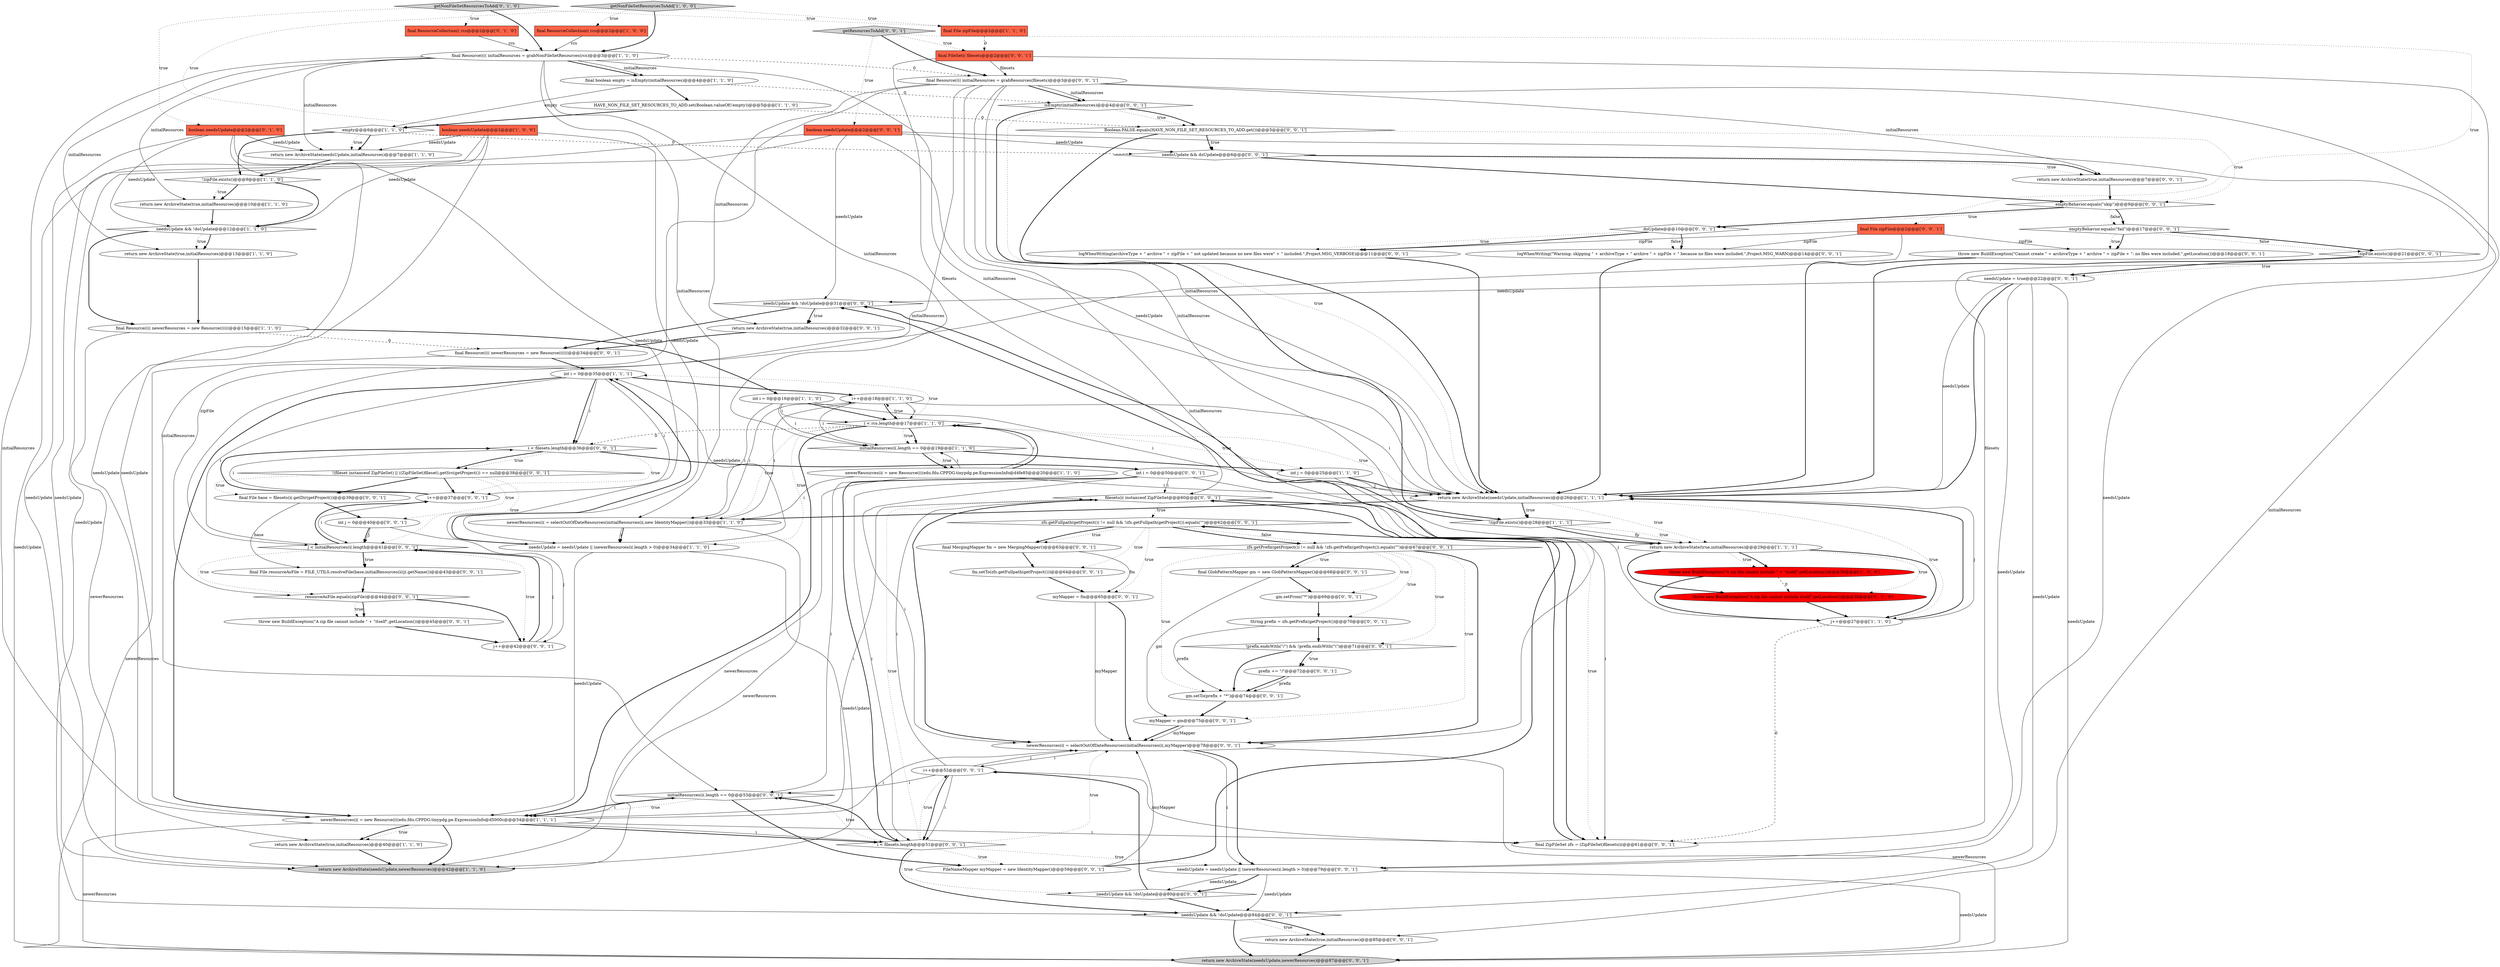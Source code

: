 digraph {
89 [style = filled, label = "!zipFile.exists()@@@21@@@['0', '0', '1']", fillcolor = white, shape = diamond image = "AAA0AAABBB3BBB"];
78 [style = filled, label = "needsUpdate = true@@@22@@@['0', '0', '1']", fillcolor = white, shape = ellipse image = "AAA0AAABBB3BBB"];
61 [style = filled, label = "prefix += \"/\"@@@72@@@['0', '0', '1']", fillcolor = white, shape = ellipse image = "AAA0AAABBB3BBB"];
79 [style = filled, label = "final Resource(((( initialResources = grabResources(filesets)@@@3@@@['0', '0', '1']", fillcolor = white, shape = ellipse image = "AAA0AAABBB3BBB"];
53 [style = filled, label = "filesets(i( instanceof ZipFileSet@@@60@@@['0', '0', '1']", fillcolor = white, shape = diamond image = "AAA0AAABBB3BBB"];
7 [style = filled, label = "empty@@@6@@@['1', '1', '0']", fillcolor = white, shape = diamond image = "AAA0AAABBB1BBB"];
62 [style = filled, label = "needsUpdate && !doUpdate@@@80@@@['0', '0', '1']", fillcolor = white, shape = diamond image = "AAA0AAABBB3BBB"];
57 [style = filled, label = "needsUpdate && !doUpdate@@@31@@@['0', '0', '1']", fillcolor = white, shape = diamond image = "AAA0AAABBB3BBB"];
47 [style = filled, label = "needsUpdate && !doUpdate@@@84@@@['0', '0', '1']", fillcolor = white, shape = diamond image = "AAA0AAABBB3BBB"];
31 [style = filled, label = "final ResourceCollection(( rcs@@@2@@@['0', '1', '0']", fillcolor = tomato, shape = box image = "AAA0AAABBB2BBB"];
14 [style = filled, label = "int i = 0@@@35@@@['1', '1', '1']", fillcolor = white, shape = ellipse image = "AAA0AAABBB1BBB"];
3 [style = filled, label = "HAVE_NON_FILE_SET_RESOURCES_TO_ADD.set(Boolean.valueOf(!empty))@@@5@@@['1', '1', '0']", fillcolor = white, shape = ellipse image = "AAA0AAABBB1BBB"];
73 [style = filled, label = "zfs.getFullpath(getProject()) != null && !zfs.getFullpath(getProject()).equals(\"\")@@@62@@@['0', '0', '1']", fillcolor = white, shape = diamond image = "AAA0AAABBB3BBB"];
50 [style = filled, label = "i < filesets.length@@@36@@@['0', '0', '1']", fillcolor = white, shape = diamond image = "AAA0AAABBB3BBB"];
18 [style = filled, label = "final ResourceCollection(( rcs@@@2@@@['1', '0', '0']", fillcolor = tomato, shape = box image = "AAA0AAABBB1BBB"];
65 [style = filled, label = "final File zipFile@@@2@@@['0', '0', '1']", fillcolor = tomato, shape = box image = "AAA0AAABBB3BBB"];
15 [style = filled, label = "return new ArchiveState(true,initialResources)@@@29@@@['1', '1', '1']", fillcolor = white, shape = ellipse image = "AAA0AAABBB1BBB"];
84 [style = filled, label = "myMapper = fm@@@65@@@['0', '0', '1']", fillcolor = white, shape = ellipse image = "AAA0AAABBB3BBB"];
82 [style = filled, label = "int j = 0@@@40@@@['0', '0', '1']", fillcolor = white, shape = ellipse image = "AAA0AAABBB3BBB"];
45 [style = filled, label = "emptyBehavior.equals(\"fail\")@@@17@@@['0', '0', '1']", fillcolor = white, shape = diamond image = "AAA0AAABBB3BBB"];
6 [style = filled, label = "j++@@@27@@@['1', '1', '0']", fillcolor = white, shape = ellipse image = "AAA0AAABBB1BBB"];
35 [style = filled, label = "i++@@@37@@@['0', '0', '1']", fillcolor = white, shape = ellipse image = "AAA0AAABBB3BBB"];
41 [style = filled, label = "logWhenWriting(archiveType + \" archive \" + zipFile + \" not updated because no new files were\" + \" included.\",Project.MSG_VERBOSE)@@@11@@@['0', '0', '1']", fillcolor = white, shape = ellipse image = "AAA0AAABBB3BBB"];
66 [style = filled, label = "isEmpty(initialResources)@@@4@@@['0', '0', '1']", fillcolor = white, shape = diamond image = "AAA0AAABBB3BBB"];
85 [style = filled, label = "throw new BuildException(\"A zip file cannot include \" + \"itself\",getLocation())@@@45@@@['0', '0', '1']", fillcolor = white, shape = ellipse image = "AAA0AAABBB3BBB"];
23 [style = filled, label = "i++@@@18@@@['1', '1', '0']", fillcolor = white, shape = ellipse image = "AAA0AAABBB1BBB"];
1 [style = filled, label = "i < rcs.length@@@17@@@['1', '1', '0']", fillcolor = white, shape = diamond image = "AAA0AAABBB1BBB"];
43 [style = filled, label = "gm.setTo(prefix + \"*\")@@@74@@@['0', '0', '1']", fillcolor = white, shape = ellipse image = "AAA0AAABBB3BBB"];
32 [style = filled, label = "getNonFileSetResourcesToAdd['0', '1', '0']", fillcolor = lightgray, shape = diamond image = "AAA0AAABBB2BBB"];
87 [style = filled, label = "newerResources(i( = selectOutOfDateResources(initialResources(i(,myMapper)@@@78@@@['0', '0', '1']", fillcolor = white, shape = ellipse image = "AAA0AAABBB3BBB"];
0 [style = filled, label = "return new ArchiveState(true,initialResources)@@@13@@@['1', '1', '0']", fillcolor = white, shape = ellipse image = "AAA0AAABBB1BBB"];
27 [style = filled, label = "int i = 0@@@16@@@['1', '1', '0']", fillcolor = white, shape = ellipse image = "AAA0AAABBB1BBB"];
13 [style = filled, label = "needsUpdate = needsUpdate || (newerResources(i(.length > 0)@@@34@@@['1', '1', '0']", fillcolor = white, shape = ellipse image = "AAA0AAABBB1BBB"];
48 [style = filled, label = "i++@@@52@@@['0', '0', '1']", fillcolor = white, shape = ellipse image = "AAA0AAABBB3BBB"];
49 [style = filled, label = "final GlobPatternMapper gm = new GlobPatternMapper()@@@68@@@['0', '0', '1']", fillcolor = white, shape = ellipse image = "AAA0AAABBB3BBB"];
56 [style = filled, label = "j < initialResources(i(.length@@@41@@@['0', '0', '1']", fillcolor = white, shape = diamond image = "AAA0AAABBB3BBB"];
63 [style = filled, label = "gm.setFrom(\"*\")@@@69@@@['0', '0', '1']", fillcolor = white, shape = ellipse image = "AAA0AAABBB3BBB"];
5 [style = filled, label = "newerResources(i( = new Resource((((edu.fdu.CPPDG.tinypdg.pe.ExpressionInfo@d5000c@@@54@@@['1', '1', '1']", fillcolor = white, shape = ellipse image = "AAA0AAABBB1BBB"];
81 [style = filled, label = "needsUpdate && doUpdate@@@6@@@['0', '0', '1']", fillcolor = white, shape = diamond image = "AAA0AAABBB3BBB"];
83 [style = filled, label = "i < filesets.length@@@51@@@['0', '0', '1']", fillcolor = white, shape = diamond image = "AAA0AAABBB3BBB"];
30 [style = filled, label = "return new ArchiveState(needsUpdate,newerResources)@@@42@@@['1', '1', '0']", fillcolor = lightgray, shape = ellipse image = "AAA0AAABBB1BBB"];
25 [style = filled, label = "final boolean empty = isEmpty(initialResources)@@@4@@@['1', '1', '0']", fillcolor = white, shape = ellipse image = "AAA0AAABBB1BBB"];
16 [style = filled, label = "final Resource(((( initialResources = grabNonFileSetResources(rcs)@@@3@@@['1', '1', '0']", fillcolor = white, shape = ellipse image = "AAA0AAABBB1BBB"];
2 [style = filled, label = "getNonFileSetResourcesToAdd['1', '0', '0']", fillcolor = lightgray, shape = diamond image = "AAA0AAABBB1BBB"];
77 [style = filled, label = "return new ArchiveState(true,initialResources)@@@32@@@['0', '0', '1']", fillcolor = white, shape = ellipse image = "AAA0AAABBB3BBB"];
64 [style = filled, label = "return new ArchiveState(needsUpdate,newerResources)@@@87@@@['0', '0', '1']", fillcolor = lightgray, shape = ellipse image = "AAA0AAABBB3BBB"];
59 [style = filled, label = "fm.setTo(zfs.getFullpath(getProject()))@@@64@@@['0', '0', '1']", fillcolor = white, shape = ellipse image = "AAA0AAABBB3BBB"];
26 [style = filled, label = "newerResources(i( = selectOutOfDateResources(initialResources(i(,new IdentityMapper())@@@33@@@['1', '1', '0']", fillcolor = white, shape = ellipse image = "AAA0AAABBB1BBB"];
24 [style = filled, label = "boolean needsUpdate@@@2@@@['1', '0', '0']", fillcolor = tomato, shape = box image = "AAA0AAABBB1BBB"];
20 [style = filled, label = "newerResources(i( = new Resource((((edu.fdu.CPPDG.tinypdg.pe.ExpressionInfo@d4fe85@@@20@@@['1', '1', '0']", fillcolor = white, shape = ellipse image = "AAA0AAABBB1BBB"];
71 [style = filled, label = "myMapper = gm@@@75@@@['0', '0', '1']", fillcolor = white, shape = ellipse image = "AAA0AAABBB3BBB"];
28 [style = filled, label = "final File zipFile@@@2@@@['1', '1', '0']", fillcolor = tomato, shape = box image = "AAA0AAABBB1BBB"];
42 [style = filled, label = "zfs.getPrefix(getProject()) != null && !zfs.getPrefix(getProject()).equals(\"\")@@@67@@@['0', '0', '1']", fillcolor = white, shape = diamond image = "AAA0AAABBB3BBB"];
70 [style = filled, label = "doUpdate@@@10@@@['0', '0', '1']", fillcolor = white, shape = diamond image = "AAA0AAABBB3BBB"];
8 [style = filled, label = "needsUpdate && !doUpdate@@@12@@@['1', '1', '0']", fillcolor = white, shape = diamond image = "AAA0AAABBB1BBB"];
80 [style = filled, label = "return new ArchiveState(true,initialResources)@@@85@@@['0', '0', '1']", fillcolor = white, shape = ellipse image = "AAA0AAABBB3BBB"];
39 [style = filled, label = "getResourcesToAdd['0', '0', '1']", fillcolor = lightgray, shape = diamond image = "AAA0AAABBB3BBB"];
44 [style = filled, label = "logWhenWriting(\"Warning: skipping \" + archiveType + \" archive \" + zipFile + \" because no files were included.\",Project.MSG_WARN)@@@14@@@['0', '0', '1']", fillcolor = white, shape = ellipse image = "AAA0AAABBB3BBB"];
68 [style = filled, label = "final MergingMapper fm = new MergingMapper()@@@63@@@['0', '0', '1']", fillcolor = white, shape = ellipse image = "AAA0AAABBB3BBB"];
12 [style = filled, label = "return new ArchiveState(true,initialResources)@@@10@@@['1', '1', '0']", fillcolor = white, shape = ellipse image = "AAA0AAABBB1BBB"];
86 [style = filled, label = "String prefix = zfs.getPrefix(getProject())@@@70@@@['0', '0', '1']", fillcolor = white, shape = ellipse image = "AAA0AAABBB3BBB"];
60 [style = filled, label = "needsUpdate = needsUpdate || (newerResources(i(.length > 0)@@@79@@@['0', '0', '1']", fillcolor = white, shape = ellipse image = "AAA0AAABBB3BBB"];
54 [style = filled, label = "boolean needsUpdate@@@2@@@['0', '0', '1']", fillcolor = tomato, shape = box image = "AAA0AAABBB3BBB"];
55 [style = filled, label = "final File resourceAsFile = FILE_UTILS.resolveFile(base,initialResources(i((j(.getName())@@@43@@@['0', '0', '1']", fillcolor = white, shape = ellipse image = "AAA0AAABBB3BBB"];
9 [style = filled, label = "throw new BuildException(\"A zip file cannot include \" + \"itself\",getLocation())@@@30@@@['1', '0', '0']", fillcolor = red, shape = ellipse image = "AAA1AAABBB1BBB"];
4 [style = filled, label = "!zipFile.exists()@@@28@@@['1', '1', '1']", fillcolor = white, shape = diamond image = "AAA0AAABBB1BBB"];
40 [style = filled, label = "Boolean.FALSE.equals(HAVE_NON_FILE_SET_RESOURCES_TO_ADD.get())@@@5@@@['0', '0', '1']", fillcolor = white, shape = diamond image = "AAA0AAABBB3BBB"];
10 [style = filled, label = "!zipFile.exists()@@@9@@@['1', '1', '0']", fillcolor = white, shape = diamond image = "AAA0AAABBB1BBB"];
37 [style = filled, label = "initialResources(i(.length == 0@@@53@@@['0', '0', '1']", fillcolor = white, shape = diamond image = "AAA0AAABBB3BBB"];
51 [style = filled, label = "final ZipFileSet zfs = (ZipFileSet)filesets(i(@@@61@@@['0', '0', '1']", fillcolor = white, shape = ellipse image = "AAA0AAABBB3BBB"];
46 [style = filled, label = "j++@@@42@@@['0', '0', '1']", fillcolor = white, shape = ellipse image = "AAA0AAABBB3BBB"];
34 [style = filled, label = "throw new BuildException(\"A zip file cannot include itself\",getLocation())@@@30@@@['0', '1', '0']", fillcolor = red, shape = ellipse image = "AAA1AAABBB2BBB"];
33 [style = filled, label = "boolean needsUpdate@@@2@@@['0', '1', '0']", fillcolor = tomato, shape = box image = "AAA0AAABBB2BBB"];
22 [style = filled, label = "initialResources(i(.length == 0@@@19@@@['1', '1', '0']", fillcolor = white, shape = diamond image = "AAA0AAABBB1BBB"];
88 [style = filled, label = "resourceAsFile.equals(zipFile)@@@44@@@['0', '0', '1']", fillcolor = white, shape = diamond image = "AAA0AAABBB3BBB"];
11 [style = filled, label = "return new ArchiveState(needsUpdate,initialResources)@@@7@@@['1', '1', '0']", fillcolor = white, shape = ellipse image = "AAA0AAABBB1BBB"];
17 [style = filled, label = "final Resource(((( newerResources = new Resource((((((@@@15@@@['1', '1', '0']", fillcolor = white, shape = ellipse image = "AAA0AAABBB1BBB"];
36 [style = filled, label = "int i = 0@@@50@@@['0', '0', '1']", fillcolor = white, shape = ellipse image = "AAA0AAABBB3BBB"];
19 [style = filled, label = "int j = 0@@@25@@@['1', '1', '0']", fillcolor = white, shape = ellipse image = "AAA0AAABBB1BBB"];
69 [style = filled, label = "final FileSet(( filesets@@@2@@@['0', '0', '1']", fillcolor = tomato, shape = box image = "AAA0AAABBB3BBB"];
74 [style = filled, label = "!prefix.endsWith(\"/\") && !prefix.endsWith(\"\\\")@@@71@@@['0', '0', '1']", fillcolor = white, shape = diamond image = "AAA0AAABBB3BBB"];
67 [style = filled, label = "final File base = filesets(i(.getDir(getProject())@@@39@@@['0', '0', '1']", fillcolor = white, shape = ellipse image = "AAA0AAABBB3BBB"];
52 [style = filled, label = "final Resource(((( newerResources = new Resource((((((@@@34@@@['0', '0', '1']", fillcolor = white, shape = ellipse image = "AAA0AAABBB3BBB"];
72 [style = filled, label = "FileNameMapper myMapper = new IdentityMapper()@@@59@@@['0', '0', '1']", fillcolor = white, shape = ellipse image = "AAA0AAABBB3BBB"];
21 [style = filled, label = "return new ArchiveState(needsUpdate,initialResources)@@@26@@@['1', '1', '1']", fillcolor = white, shape = ellipse image = "AAA0AAABBB1BBB"];
58 [style = filled, label = "throw new BuildException(\"Cannot create \" + archiveType + \" archive \" + zipFile + \": no files were included.\",getLocation())@@@18@@@['0', '0', '1']", fillcolor = white, shape = ellipse image = "AAA0AAABBB3BBB"];
76 [style = filled, label = "!(fileset instanceof ZipFileSet) || ((ZipFileSet)fileset).getSrc(getProject()) == null@@@38@@@['0', '0', '1']", fillcolor = white, shape = diamond image = "AAA0AAABBB3BBB"];
75 [style = filled, label = "return new ArchiveState(true,initialResources)@@@7@@@['0', '0', '1']", fillcolor = white, shape = ellipse image = "AAA0AAABBB3BBB"];
29 [style = filled, label = "return new ArchiveState(true,initialResources)@@@40@@@['1', '1', '0']", fillcolor = white, shape = ellipse image = "AAA0AAABBB1BBB"];
38 [style = filled, label = "emptyBehavior.equals(\"skip\")@@@9@@@['0', '0', '1']", fillcolor = white, shape = diamond image = "AAA0AAABBB3BBB"];
1->5 [style = bold, label=""];
83->37 [style = dotted, label="true"];
45->89 [style = bold, label=""];
54->57 [style = solid, label="needsUpdate"];
87->60 [style = solid, label="i"];
32->28 [style = dotted, label="true"];
81->38 [style = bold, label=""];
20->30 [style = solid, label="newerResources"];
3->40 [style = dashed, label="0"];
61->43 [style = bold, label=""];
79->66 [style = bold, label=""];
56->88 [style = dotted, label="true"];
5->37 [style = solid, label="i"];
29->30 [style = bold, label=""];
21->15 [style = dotted, label="true"];
63->86 [style = bold, label=""];
70->41 [style = dotted, label="true"];
23->1 [style = solid, label="i"];
60->64 [style = solid, label="needsUpdate"];
33->30 [style = solid, label="needsUpdate"];
4->15 [style = bold, label=""];
73->42 [style = dotted, label="false"];
48->83 [style = bold, label=""];
27->1 [style = solid, label="i"];
1->21 [style = dotted, label="true"];
6->51 [style = dashed, label="0"];
23->22 [style = solid, label="i"];
75->38 [style = bold, label=""];
52->64 [style = solid, label="newerResources"];
88->85 [style = dotted, label="true"];
42->86 [style = dotted, label="true"];
48->53 [style = solid, label="i"];
31->16 [style = solid, label="rcs"];
35->56 [style = solid, label="i"];
15->57 [style = bold, label=""];
2->18 [style = dotted, label="true"];
83->62 [style = dotted, label="true"];
79->75 [style = solid, label="initialResources"];
17->52 [style = dashed, label="0"];
70->44 [style = bold, label=""];
16->79 [style = dashed, label="0"];
15->9 [style = dotted, label="true"];
18->16 [style = solid, label="rcs"];
9->6 [style = bold, label=""];
38->45 [style = dotted, label="false"];
69->51 [style = solid, label="filesets"];
8->0 [style = bold, label=""];
37->5 [style = bold, label=""];
1->13 [style = dotted, label="true"];
66->40 [style = dotted, label="true"];
65->58 [style = solid, label="zipFile"];
21->26 [style = bold, label=""];
72->53 [style = bold, label=""];
78->21 [style = bold, label=""];
39->65 [style = dotted, label="true"];
52->14 [style = bold, label=""];
10->8 [style = bold, label=""];
35->50 [style = bold, label=""];
83->53 [style = dotted, label="true"];
10->12 [style = bold, label=""];
16->0 [style = solid, label="initialResources"];
13->30 [style = solid, label="needsUpdate"];
16->11 [style = solid, label="initialResources"];
65->44 [style = solid, label="zipFile"];
42->63 [style = dotted, label="true"];
20->1 [style = solid, label="i"];
23->21 [style = solid, label="i"];
76->82 [style = dotted, label="true"];
85->46 [style = bold, label=""];
25->66 [style = dashed, label="0"];
60->47 [style = solid, label="needsUpdate"];
1->23 [style = dotted, label="true"];
8->0 [style = dotted, label="true"];
74->61 [style = dotted, label="true"];
49->63 [style = bold, label=""];
5->30 [style = bold, label=""];
5->29 [style = dotted, label="true"];
17->27 [style = bold, label=""];
87->60 [style = bold, label=""];
83->48 [style = dotted, label="true"];
67->55 [style = solid, label="base"];
72->87 [style = solid, label="myMapper"];
5->83 [style = bold, label=""];
13->14 [style = bold, label=""];
54->60 [style = solid, label="needsUpdate"];
26->30 [style = solid, label="newerResources"];
27->26 [style = solid, label="i"];
86->43 [style = solid, label="prefix"];
59->84 [style = bold, label=""];
89->78 [style = dotted, label="true"];
76->67 [style = dotted, label="true"];
2->16 [style = bold, label=""];
5->29 [style = bold, label=""];
47->64 [style = bold, label=""];
45->58 [style = dotted, label="true"];
24->13 [style = solid, label="needsUpdate"];
7->11 [style = bold, label=""];
44->21 [style = bold, label=""];
60->62 [style = solid, label="needsUpdate"];
15->34 [style = bold, label=""];
87->48 [style = solid, label="i"];
15->34 [style = dotted, label="true"];
53->51 [style = dotted, label="true"];
16->22 [style = solid, label="initialResources"];
20->21 [style = solid, label="i"];
0->17 [style = bold, label=""];
16->26 [style = solid, label="initialResources"];
2->24 [style = dotted, label="true"];
78->21 [style = solid, label="needsUpdate"];
41->21 [style = bold, label=""];
1->22 [style = dotted, label="true"];
25->3 [style = bold, label=""];
60->62 [style = bold, label=""];
39->69 [style = dotted, label="true"];
40->81 [style = dotted, label="true"];
42->74 [style = dotted, label="true"];
78->60 [style = solid, label="needsUpdate"];
38->45 [style = bold, label=""];
24->11 [style = solid, label="needsUpdate"];
14->50 [style = solid, label="i"];
67->82 [style = bold, label=""];
42->87 [style = bold, label=""];
40->81 [style = bold, label=""];
33->13 [style = solid, label="needsUpdate"];
36->37 [style = solid, label="i"];
2->28 [style = dotted, label="true"];
37->5 [style = dotted, label="true"];
74->43 [style = bold, label=""];
14->35 [style = solid, label="i"];
33->11 [style = solid, label="needsUpdate"];
5->51 [style = solid, label="i"];
26->13 [style = bold, label=""];
88->46 [style = bold, label=""];
50->35 [style = dotted, label="true"];
9->34 [style = dashed, label="0"];
8->17 [style = bold, label=""];
86->74 [style = bold, label=""];
47->80 [style = dotted, label="true"];
1->26 [style = dotted, label="true"];
26->23 [style = solid, label="i"];
22->20 [style = dotted, label="true"];
82->56 [style = solid, label="j"];
83->37 [style = bold, label=""];
14->56 [style = solid, label="i"];
3->7 [style = bold, label=""];
22->20 [style = bold, label=""];
78->57 [style = solid, label="needsUpdate"];
15->9 [style = bold, label=""];
42->43 [style = dotted, label="true"];
79->66 [style = solid, label="initialResources"];
89->78 [style = bold, label=""];
24->8 [style = solid, label="needsUpdate"];
4->15 [style = solid, label="fp"];
53->87 [style = bold, label=""];
55->88 [style = bold, label=""];
51->73 [style = bold, label=""];
83->47 [style = bold, label=""];
62->48 [style = bold, label=""];
39->79 [style = bold, label=""];
19->6 [style = solid, label="j"];
45->89 [style = dotted, label="false"];
68->84 [style = solid, label="fm"];
74->61 [style = bold, label=""];
50->76 [style = dotted, label="true"];
82->56 [style = bold, label=""];
82->46 [style = solid, label="j"];
65->41 [style = solid, label="zipFile"];
32->31 [style = dotted, label="true"];
40->21 [style = bold, label=""];
21->4 [style = bold, label=""];
80->64 [style = bold, label=""];
21->6 [style = dotted, label="true"];
56->55 [style = dotted, label="true"];
47->80 [style = bold, label=""];
46->56 [style = bold, label=""];
73->84 [style = dotted, label="true"];
79->21 [style = solid, label="initialResources"];
89->21 [style = bold, label=""];
57->77 [style = dotted, label="true"];
22->19 [style = bold, label=""];
84->87 [style = solid, label="myMapper"];
27->22 [style = solid, label="i"];
4->57 [style = bold, label=""];
76->35 [style = bold, label=""];
6->21 [style = bold, label=""];
79->37 [style = solid, label="initialResources"];
76->56 [style = dotted, label="true"];
40->38 [style = dotted, label="true"];
4->15 [style = dotted, label="true"];
20->1 [style = bold, label=""];
32->16 [style = bold, label=""];
26->13 [style = solid, label="i"];
42->71 [style = dotted, label="true"];
87->64 [style = solid, label="newerResources"];
48->51 [style = solid, label="i"];
1->19 [style = dotted, label="true"];
32->33 [style = dotted, label="true"];
57->77 [style = bold, label=""];
56->35 [style = bold, label=""];
33->8 [style = solid, label="needsUpdate"];
79->87 [style = solid, label="initialResources"];
48->37 [style = solid, label="i"];
49->71 [style = solid, label="gm"];
45->58 [style = bold, label=""];
25->7 [style = solid, label="empty"];
79->80 [style = solid, label="initialResources"];
70->44 [style = dotted, label="false"];
16->29 [style = solid, label="initialResources"];
20->26 [style = solid, label="i"];
14->23 [style = bold, label=""];
76->67 [style = bold, label=""];
7->11 [style = dotted, label="true"];
42->49 [style = dotted, label="true"];
11->10 [style = bold, label=""];
12->8 [style = bold, label=""];
81->75 [style = bold, label=""];
16->12 [style = solid, label="initialResources"];
14->50 [style = bold, label=""];
65->88 [style = solid, label="zipFile"];
56->55 [style = bold, label=""];
24->30 [style = solid, label="needsUpdate"];
62->47 [style = bold, label=""];
35->50 [style = solid, label="i"];
23->26 [style = solid, label="i"];
36->83 [style = bold, label=""];
73->68 [style = dotted, label="true"];
1->50 [style = dashed, label="0"];
14->5 [style = bold, label=""];
39->54 [style = dotted, label="true"];
48->87 [style = solid, label="i"];
19->21 [style = bold, label=""];
17->30 [style = solid, label="newerResources"];
5->53 [style = solid, label="i"];
43->71 [style = bold, label=""];
53->73 [style = dotted, label="true"];
13->14 [style = solid, label="needsUpdate"];
27->1 [style = bold, label=""];
10->12 [style = dotted, label="true"];
48->83 [style = solid, label="i"];
36->87 [style = solid, label="i"];
53->51 [style = bold, label=""];
7->10 [style = bold, label=""];
54->64 [style = solid, label="needsUpdate"];
66->40 [style = bold, label=""];
20->22 [style = solid, label="i"];
7->81 [style = dashed, label="0"];
54->47 [style = solid, label="needsUpdate"];
16->25 [style = bold, label=""];
15->6 [style = bold, label=""];
33->5 [style = solid, label="needsUpdate"];
78->47 [style = solid, label="needsUpdate"];
50->76 [style = bold, label=""];
1->14 [style = dotted, label="true"];
38->70 [style = bold, label=""];
66->4 [style = bold, label=""];
37->72 [style = bold, label=""];
81->75 [style = dotted, label="true"];
21->4 [style = dotted, label="true"];
71->87 [style = bold, label=""];
83->87 [style = dotted, label="true"];
83->60 [style = dotted, label="true"];
71->87 [style = solid, label="myMapper"];
1->22 [style = bold, label=""];
57->52 [style = bold, label=""];
73->42 [style = bold, label=""];
5->83 [style = solid, label="i"];
70->41 [style = bold, label=""];
46->56 [style = solid, label="j"];
24->5 [style = solid, label="needsUpdate"];
19->21 [style = solid, label="j"];
38->70 [style = dotted, label="true"];
66->21 [style = dotted, label="true"];
13->5 [style = solid, label="needsUpdate"];
79->77 [style = solid, label="initialResources"];
79->56 [style = solid, label="initialResources"];
84->87 [style = bold, label=""];
5->87 [style = solid, label="i"];
83->72 [style = dotted, label="true"];
50->36 [style = bold, label=""];
69->79 [style = solid, label="filesets"];
77->52 [style = bold, label=""];
16->25 [style = solid, label="initialResources"];
36->83 [style = solid, label="i"];
34->6 [style = bold, label=""];
68->59 [style = bold, label=""];
78->64 [style = solid, label="needsUpdate"];
5->64 [style = solid, label="newerResources"];
28->69 [style = dashed, label="0"];
23->1 [style = bold, label=""];
56->46 [style = dotted, label="true"];
58->21 [style = bold, label=""];
42->49 [style = bold, label=""];
88->85 [style = bold, label=""];
73->68 [style = bold, label=""];
36->53 [style = solid, label="i"];
61->43 [style = solid, label="prefix"];
27->21 [style = solid, label="i"];
54->81 [style = solid, label="needsUpdate"];
73->59 [style = dotted, label="true"];
54->21 [style = solid, label="needsUpdate"];
16->21 [style = solid, label="initialResources"];
79->15 [style = solid, label="initialResources"];
69->53 [style = solid, label="filesets"];
36->51 [style = solid, label="i"];
6->21 [style = solid, label="j"];
}
